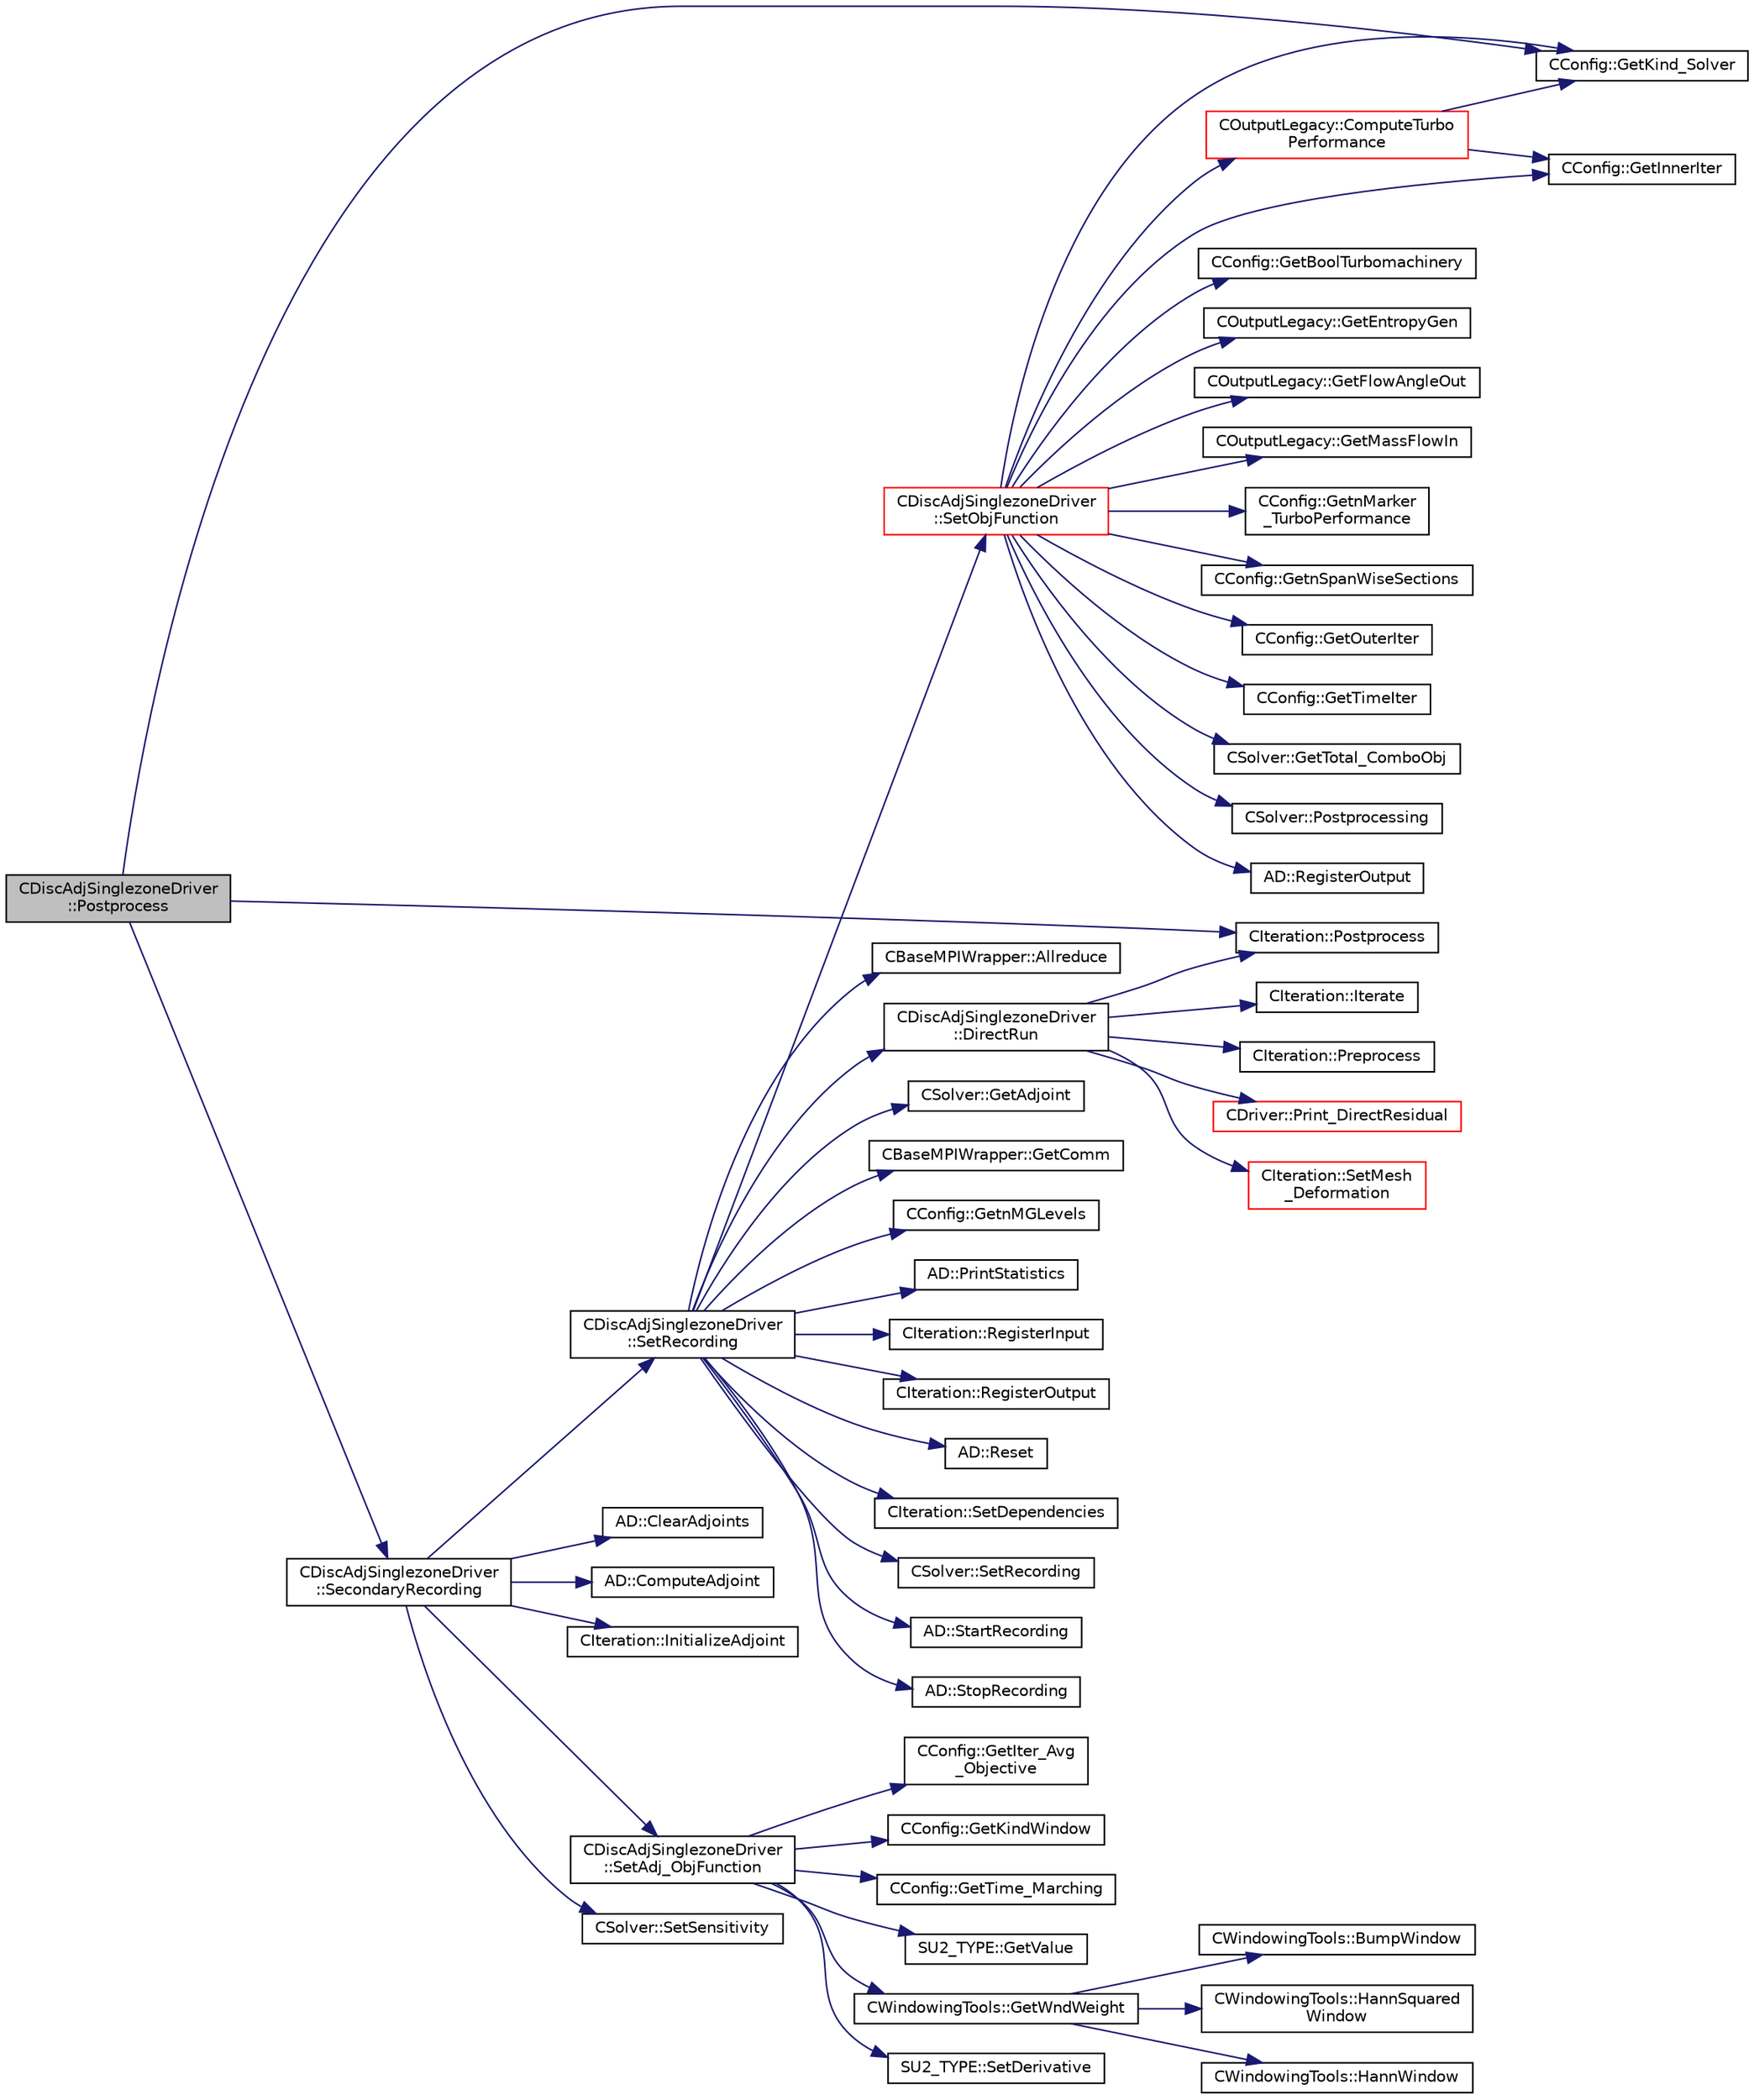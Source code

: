 digraph "CDiscAdjSinglezoneDriver::Postprocess"
{
 // LATEX_PDF_SIZE
  edge [fontname="Helvetica",fontsize="10",labelfontname="Helvetica",labelfontsize="10"];
  node [fontname="Helvetica",fontsize="10",shape=record];
  rankdir="LR";
  Node1 [label="CDiscAdjSinglezoneDriver\l::Postprocess",height=0.2,width=0.4,color="black", fillcolor="grey75", style="filled", fontcolor="black",tooltip="Postprocess the adjoint iteration for ZONE_0."];
  Node1 -> Node2 [color="midnightblue",fontsize="10",style="solid",fontname="Helvetica"];
  Node2 [label="CConfig::GetKind_Solver",height=0.2,width=0.4,color="black", fillcolor="white", style="filled",URL="$classCConfig.html#a77312cf52a5ba2cc1239b7cee6fce7a7",tooltip="Governing equations of the flow (it can be different from the run time equation)."];
  Node1 -> Node3 [color="midnightblue",fontsize="10",style="solid",fontname="Helvetica"];
  Node3 [label="CIteration::Postprocess",height=0.2,width=0.4,color="black", fillcolor="white", style="filled",URL="$classCIteration.html#ad306d277e9a09f6e6c6d08590aa234a6",tooltip="A virtual member."];
  Node1 -> Node4 [color="midnightblue",fontsize="10",style="solid",fontname="Helvetica"];
  Node4 [label="CDiscAdjSinglezoneDriver\l::SecondaryRecording",height=0.2,width=0.4,color="black", fillcolor="white", style="filled",URL="$classCDiscAdjSinglezoneDriver.html#ad328a74dd89ed2e335b22c4bf2b53cb0",tooltip="Record the secondary computational path."];
  Node4 -> Node5 [color="midnightblue",fontsize="10",style="solid",fontname="Helvetica"];
  Node5 [label="AD::ClearAdjoints",height=0.2,width=0.4,color="black", fillcolor="white", style="filled",URL="$namespaceAD.html#a6ccf47c72e8115f9e31054b4c06271c4",tooltip="Clears the currently stored adjoints but keeps the computational graph."];
  Node4 -> Node6 [color="midnightblue",fontsize="10",style="solid",fontname="Helvetica"];
  Node6 [label="AD::ComputeAdjoint",height=0.2,width=0.4,color="black", fillcolor="white", style="filled",URL="$namespaceAD.html#a02ec06d93629cdd0724d268318d4dfe7",tooltip="Computes the adjoints, i.e. the derivatives of the output with respect to the input variables."];
  Node4 -> Node7 [color="midnightblue",fontsize="10",style="solid",fontname="Helvetica"];
  Node7 [label="CIteration::InitializeAdjoint",height=0.2,width=0.4,color="black", fillcolor="white", style="filled",URL="$classCIteration.html#a18fa7f7314e6b88f8c69e4fee4ba0f11",tooltip=" "];
  Node4 -> Node8 [color="midnightblue",fontsize="10",style="solid",fontname="Helvetica"];
  Node8 [label="CDiscAdjSinglezoneDriver\l::SetAdj_ObjFunction",height=0.2,width=0.4,color="black", fillcolor="white", style="filled",URL="$classCDiscAdjSinglezoneDriver.html#a0571875142f9cd223d696bc10d4d1c9e",tooltip="Initialize the adjoint value of the objective function."];
  Node8 -> Node9 [color="midnightblue",fontsize="10",style="solid",fontname="Helvetica"];
  Node9 [label="CConfig::GetIter_Avg\l_Objective",height=0.2,width=0.4,color="black", fillcolor="white", style="filled",URL="$classCConfig.html#a19e72bc6263b2a0f581a9bee82bb82d2",tooltip="Number of iterations to average (reverse time integration)."];
  Node8 -> Node10 [color="midnightblue",fontsize="10",style="solid",fontname="Helvetica"];
  Node10 [label="CConfig::GetKindWindow",height=0.2,width=0.4,color="black", fillcolor="white", style="filled",URL="$classCConfig.html#ade88b12b751446e55c47e542ce4ae764",tooltip="Get Index of the window function used as weight in the cost functional."];
  Node8 -> Node11 [color="midnightblue",fontsize="10",style="solid",fontname="Helvetica"];
  Node11 [label="CConfig::GetTime_Marching",height=0.2,width=0.4,color="black", fillcolor="white", style="filled",URL="$classCConfig.html#ac47e04d76ce865893a94dcedd3c9b6a5",tooltip="Provides information about the time integration, and change the write in the output files information..."];
  Node8 -> Node12 [color="midnightblue",fontsize="10",style="solid",fontname="Helvetica"];
  Node12 [label="SU2_TYPE::GetValue",height=0.2,width=0.4,color="black", fillcolor="white", style="filled",URL="$namespaceSU2__TYPE.html#adf52a59d6f4e578f7915ec9abbf7cb22",tooltip="Get the (primitive) value of the datatype (needs to be specialized for active types)."];
  Node8 -> Node13 [color="midnightblue",fontsize="10",style="solid",fontname="Helvetica"];
  Node13 [label="CWindowingTools::GetWndWeight",height=0.2,width=0.4,color="black", fillcolor="white", style="filled",URL="$classCWindowingTools.html#a9129498e6544bd3ebe300d5e10bf0bad",tooltip="Returns the value of a windowing function given by windowId at time-step curTimeIter with given time-..."];
  Node13 -> Node14 [color="midnightblue",fontsize="10",style="solid",fontname="Helvetica"];
  Node14 [label="CWindowingTools::BumpWindow",height=0.2,width=0.4,color="black", fillcolor="white", style="filled",URL="$classCWindowingTools.html#a5149e1e6902b4fcb556a25321e527c0e",tooltip="Returns the value of the Bump-window function at time-step i with given end-time endTimeIter."];
  Node13 -> Node15 [color="midnightblue",fontsize="10",style="solid",fontname="Helvetica"];
  Node15 [label="CWindowingTools::HannSquared\lWindow",height=0.2,width=0.4,color="black", fillcolor="white", style="filled",URL="$classCWindowingTools.html#aca36cc5f9c9a06e49dd524af2a38f4cc",tooltip="Returns the value of the Hann-Square-window function at time-step i with given end-time endTimeIter."];
  Node13 -> Node16 [color="midnightblue",fontsize="10",style="solid",fontname="Helvetica"];
  Node16 [label="CWindowingTools::HannWindow",height=0.2,width=0.4,color="black", fillcolor="white", style="filled",URL="$classCWindowingTools.html#ae7749f0a71361b2e32b43a2a10a84037",tooltip="Returns the value of the Hann-window function at time-step curTimeIter with given end-time endTimeIte..."];
  Node8 -> Node17 [color="midnightblue",fontsize="10",style="solid",fontname="Helvetica"];
  Node17 [label="SU2_TYPE::SetDerivative",height=0.2,width=0.4,color="black", fillcolor="white", style="filled",URL="$namespaceSU2__TYPE.html#ab0b85db43e1495ffbb0f2c823f24935e",tooltip="Set the derivative value of the datatype (needs to be implemented for each new type)."];
  Node4 -> Node18 [color="midnightblue",fontsize="10",style="solid",fontname="Helvetica"];
  Node18 [label="CDiscAdjSinglezoneDriver\l::SetRecording",height=0.2,width=0.4,color="black", fillcolor="white", style="filled",URL="$classCDiscAdjSinglezoneDriver.html#ac5a9bbc8bf431a06a4ec315a514c9428",tooltip="Record one iteration of a flow iteration in within multiple zones."];
  Node18 -> Node19 [color="midnightblue",fontsize="10",style="solid",fontname="Helvetica"];
  Node19 [label="CBaseMPIWrapper::Allreduce",height=0.2,width=0.4,color="black", fillcolor="white", style="filled",URL="$classCBaseMPIWrapper.html#a381d4b3738c09d92ee1ae9f89715b541",tooltip=" "];
  Node18 -> Node20 [color="midnightblue",fontsize="10",style="solid",fontname="Helvetica"];
  Node20 [label="CDiscAdjSinglezoneDriver\l::DirectRun",height=0.2,width=0.4,color="black", fillcolor="white", style="filled",URL="$classCDiscAdjSinglezoneDriver.html#ab8e9115b4d9fb93eaa02b058077dd7de",tooltip="Run one iteration of the solver."];
  Node20 -> Node21 [color="midnightblue",fontsize="10",style="solid",fontname="Helvetica"];
  Node21 [label="CIteration::Iterate",height=0.2,width=0.4,color="black", fillcolor="white", style="filled",URL="$classCIteration.html#a9f0ac38993f5b525e1aa101125a4a222",tooltip="A virtual member."];
  Node20 -> Node3 [color="midnightblue",fontsize="10",style="solid",fontname="Helvetica"];
  Node20 -> Node22 [color="midnightblue",fontsize="10",style="solid",fontname="Helvetica"];
  Node22 [label="CIteration::Preprocess",height=0.2,width=0.4,color="black", fillcolor="white", style="filled",URL="$classCIteration.html#a2188de0627fe026e59b60b99bf3aa34d",tooltip="A virtual member."];
  Node20 -> Node23 [color="midnightblue",fontsize="10",style="solid",fontname="Helvetica"];
  Node23 [label="CDriver::Print_DirectResidual",height=0.2,width=0.4,color="red", fillcolor="white", style="filled",URL="$classCDriver.html#a22030bf62fe3618c4cbda58a56f450e5",tooltip="Print out the direct residuals."];
  Node20 -> Node32 [color="midnightblue",fontsize="10",style="solid",fontname="Helvetica"];
  Node32 [label="CIteration::SetMesh\l_Deformation",height=0.2,width=0.4,color="red", fillcolor="white", style="filled",URL="$classCIteration.html#af7c9bca7e9b04e2fbadc0baaa18e801a",tooltip="Run the mesh deformation algorithms."];
  Node18 -> Node38 [color="midnightblue",fontsize="10",style="solid",fontname="Helvetica"];
  Node38 [label="CSolver::GetAdjoint",height=0.2,width=0.4,color="black", fillcolor="white", style="filled",URL="$classCSolver.html#abc0d80a004597a2ec8b198bfbe5b0217",tooltip="Get information whether the initialization is an adjoint solver or not."];
  Node18 -> Node39 [color="midnightblue",fontsize="10",style="solid",fontname="Helvetica"];
  Node39 [label="CBaseMPIWrapper::GetComm",height=0.2,width=0.4,color="black", fillcolor="white", style="filled",URL="$classCBaseMPIWrapper.html#a8154391fc3522954802889d81d4ef5da",tooltip=" "];
  Node18 -> Node40 [color="midnightblue",fontsize="10",style="solid",fontname="Helvetica"];
  Node40 [label="CConfig::GetnMGLevels",height=0.2,width=0.4,color="black", fillcolor="white", style="filled",URL="$classCConfig.html#a15a61a6f9a1d415c3509018f4916c5c1",tooltip="Get the number of multigrid levels."];
  Node18 -> Node41 [color="midnightblue",fontsize="10",style="solid",fontname="Helvetica"];
  Node41 [label="AD::PrintStatistics",height=0.2,width=0.4,color="black", fillcolor="white", style="filled",URL="$namespaceAD.html#a550da7d52493ef5d414a563f9ac2f737",tooltip="Prints out tape statistics."];
  Node18 -> Node42 [color="midnightblue",fontsize="10",style="solid",fontname="Helvetica"];
  Node42 [label="CIteration::RegisterInput",height=0.2,width=0.4,color="black", fillcolor="white", style="filled",URL="$classCIteration.html#aa63e3b2401b2f9f0c412b99c3383d70a",tooltip=" "];
  Node18 -> Node43 [color="midnightblue",fontsize="10",style="solid",fontname="Helvetica"];
  Node43 [label="CIteration::RegisterOutput",height=0.2,width=0.4,color="black", fillcolor="white", style="filled",URL="$classCIteration.html#a922a52e44088772c44e4f9f7aa4e9759",tooltip=" "];
  Node18 -> Node44 [color="midnightblue",fontsize="10",style="solid",fontname="Helvetica"];
  Node44 [label="AD::Reset",height=0.2,width=0.4,color="black", fillcolor="white", style="filled",URL="$namespaceAD.html#a410b9fd84f6a9a3b36c3def03c2baffe",tooltip="Reset the tape structure to be ready for a new recording."];
  Node18 -> Node45 [color="midnightblue",fontsize="10",style="solid",fontname="Helvetica"];
  Node45 [label="CIteration::SetDependencies",height=0.2,width=0.4,color="black", fillcolor="white", style="filled",URL="$classCIteration.html#af9bc02ddcc406e96ca18e2b15d3a79bc",tooltip=" "];
  Node18 -> Node46 [color="midnightblue",fontsize="10",style="solid",fontname="Helvetica"];
  Node46 [label="CDiscAdjSinglezoneDriver\l::SetObjFunction",height=0.2,width=0.4,color="red", fillcolor="white", style="filled",URL="$classCDiscAdjSinglezoneDriver.html#aea0513ac808106c6a92be610b3b17a6a",tooltip="Set the objective function."];
  Node46 -> Node47 [color="midnightblue",fontsize="10",style="solid",fontname="Helvetica"];
  Node47 [label="COutputLegacy::ComputeTurbo\lPerformance",height=0.2,width=0.4,color="red", fillcolor="white", style="filled",URL="$classCOutputLegacy.html#a870a4170d6099c1f7c589596e20d2079",tooltip="Compute ."];
  Node47 -> Node54 [color="midnightblue",fontsize="10",style="solid",fontname="Helvetica"];
  Node54 [label="CConfig::GetInnerIter",height=0.2,width=0.4,color="black", fillcolor="white", style="filled",URL="$classCConfig.html#a079a90396222697f01e0c365285c915d",tooltip="Get the current FSI iteration number."];
  Node47 -> Node2 [color="midnightblue",fontsize="10",style="solid",fontname="Helvetica"];
  Node46 -> Node93 [color="midnightblue",fontsize="10",style="solid",fontname="Helvetica"];
  Node93 [label="CConfig::GetBoolTurbomachinery",height=0.2,width=0.4,color="black", fillcolor="white", style="filled",URL="$classCConfig.html#a9e487db59e70e83ca75e919e084cb9b9",tooltip="Verify if there is Turbomachinery performance option specified from config file."];
  Node46 -> Node94 [color="midnightblue",fontsize="10",style="solid",fontname="Helvetica"];
  Node94 [label="COutputLegacy::GetEntropyGen",height=0.2,width=0.4,color="black", fillcolor="white", style="filled",URL="$classCOutputLegacy.html#a7c6d3ddaaa43eeabdb7772de1caa8fbd",tooltip="Give the Entropy Generation performance parameters for turbomachinery."];
  Node46 -> Node95 [color="midnightblue",fontsize="10",style="solid",fontname="Helvetica"];
  Node95 [label="COutputLegacy::GetFlowAngleOut",height=0.2,width=0.4,color="black", fillcolor="white", style="filled",URL="$classCOutputLegacy.html#a0e87919103e5c9da28588444f0feef29",tooltip="Give the Entropy Generation performance parameters for turbomachinery."];
  Node46 -> Node54 [color="midnightblue",fontsize="10",style="solid",fontname="Helvetica"];
  Node46 -> Node2 [color="midnightblue",fontsize="10",style="solid",fontname="Helvetica"];
  Node46 -> Node96 [color="midnightblue",fontsize="10",style="solid",fontname="Helvetica"];
  Node96 [label="COutputLegacy::GetMassFlowIn",height=0.2,width=0.4,color="black", fillcolor="white", style="filled",URL="$classCOutputLegacy.html#a491cb668b7ce830ddb3527fbb8343217",tooltip="Give the Entropy Generation performance parameters for turbomachinery."];
  Node46 -> Node97 [color="midnightblue",fontsize="10",style="solid",fontname="Helvetica"];
  Node97 [label="CConfig::GetnMarker\l_TurboPerformance",height=0.2,width=0.4,color="black", fillcolor="white", style="filled",URL="$classCConfig.html#a6f6d16d0585be1c3782d3296658f9f45",tooltip="number Turbomachinery performance option specified from config file."];
  Node46 -> Node98 [color="midnightblue",fontsize="10",style="solid",fontname="Helvetica"];
  Node98 [label="CConfig::GetnSpanWiseSections",height=0.2,width=0.4,color="black", fillcolor="white", style="filled",URL="$classCConfig.html#a50c6d8787325e09d732ecb9c4af96e93",tooltip="number span-wise sections to compute 3D BC and performance for turbomachinery."];
  Node46 -> Node99 [color="midnightblue",fontsize="10",style="solid",fontname="Helvetica"];
  Node99 [label="CConfig::GetOuterIter",height=0.2,width=0.4,color="black", fillcolor="white", style="filled",URL="$classCConfig.html#a9acc5e98315125a6343cefcbf177bffc",tooltip="Get the current FSI iteration number."];
  Node46 -> Node100 [color="midnightblue",fontsize="10",style="solid",fontname="Helvetica"];
  Node100 [label="CConfig::GetTimeIter",height=0.2,width=0.4,color="black", fillcolor="white", style="filled",URL="$classCConfig.html#aec6051895c2e4f593a5c245104548b78",tooltip="Get the current time iteration number."];
  Node46 -> Node101 [color="midnightblue",fontsize="10",style="solid",fontname="Helvetica"];
  Node101 [label="CSolver::GetTotal_ComboObj",height=0.2,width=0.4,color="black", fillcolor="white", style="filled",URL="$classCSolver.html#a04b71f5db1330c3ddd0dd31c8829801e",tooltip="Provide the total \"combo\" objective (weighted sum of other values)."];
  Node46 -> Node102 [color="midnightblue",fontsize="10",style="solid",fontname="Helvetica"];
  Node102 [label="CSolver::Postprocessing",height=0.2,width=0.4,color="black", fillcolor="white", style="filled",URL="$classCSolver.html#a3bbd97faea2faca3912f766870d9991f",tooltip="A virtual member."];
  Node46 -> Node103 [color="midnightblue",fontsize="10",style="solid",fontname="Helvetica"];
  Node103 [label="AD::RegisterOutput",height=0.2,width=0.4,color="black", fillcolor="white", style="filled",URL="$namespaceAD.html#ae381e45797545e980376c4aeb3f5afdc",tooltip="Registers the variable as an output. I.e. as the root of the computational graph."];
  Node18 -> Node150 [color="midnightblue",fontsize="10",style="solid",fontname="Helvetica"];
  Node150 [label="CSolver::SetRecording",height=0.2,width=0.4,color="black", fillcolor="white", style="filled",URL="$classCSolver.html#a77b00d3646bfcb6cb1998b6d8c6e2391",tooltip="A virtual member."];
  Node18 -> Node151 [color="midnightblue",fontsize="10",style="solid",fontname="Helvetica"];
  Node151 [label="AD::StartRecording",height=0.2,width=0.4,color="black", fillcolor="white", style="filled",URL="$namespaceAD.html#aa411ae358859e654be30b522fdf7a7ba",tooltip="Start the recording of the operations and involved variables. If called, the computational graph of a..."];
  Node18 -> Node152 [color="midnightblue",fontsize="10",style="solid",fontname="Helvetica"];
  Node152 [label="AD::StopRecording",height=0.2,width=0.4,color="black", fillcolor="white", style="filled",URL="$namespaceAD.html#a97670077955608a47f6cc7ee3548e424",tooltip="Stops the recording of the operations and variables."];
  Node4 -> Node153 [color="midnightblue",fontsize="10",style="solid",fontname="Helvetica"];
  Node153 [label="CSolver::SetSensitivity",height=0.2,width=0.4,color="black", fillcolor="white", style="filled",URL="$classCSolver.html#a59ac27bf6d4bb82a7fb7c626200aca3d",tooltip="A virtual member. Extract and set the geometrical sensitivity."];
}
